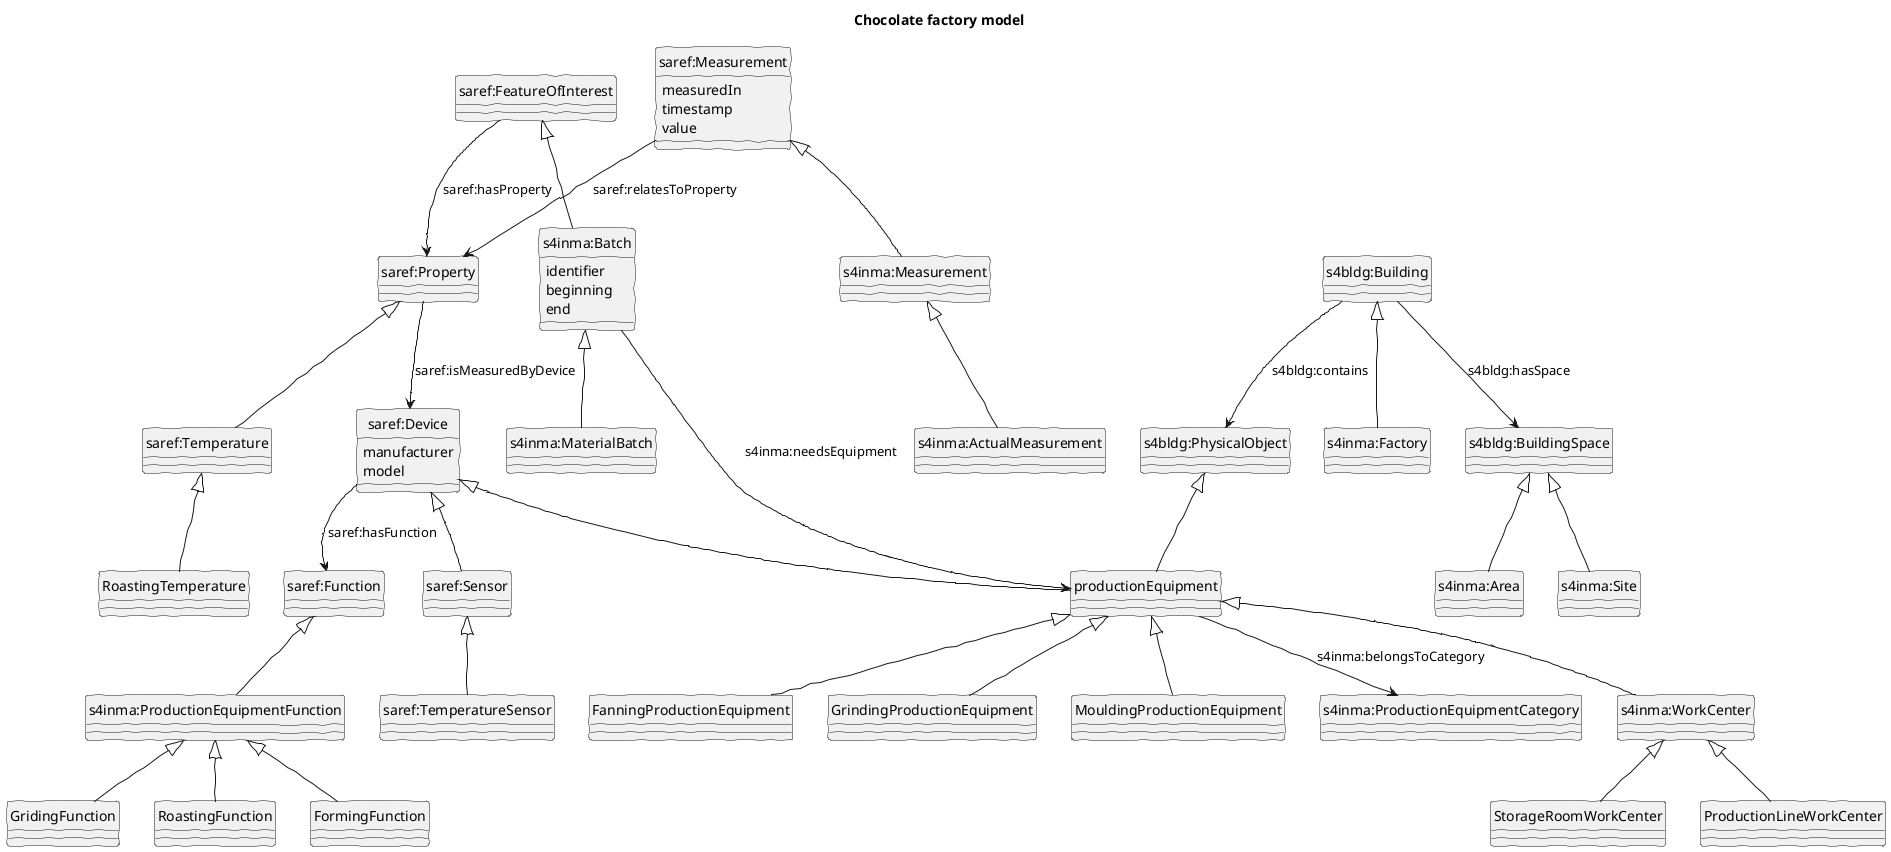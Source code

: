 @startuml 

title Chocolate factory model

hide circle
skinparam handwritten true
skinparam useBetaStyle true

class "s4bldg:PhysicalObject" as physicalObject
class "s4bldg:BuildingSpace" as space
class "s4bldg:Building" as building

class "s4inma:Factory" as factory
building <|-- factory
building --> space : s4bldg:hasSpace

class "s4inma:Site" as site
class "s4inma:Area" as area
space <|-- site
space <|-- area

building --> physicalObject : s4bldg:contains

class "saref:Device" as device {
    manufacturer
    model
}
class "saref:Function" as function
device --> function : saref:hasFunction

class "saref:Sensor" as sensor
class "saref:TemperatureSensor" as temperatureSensor
device <|-- sensor
sensor <|-- temperatureSensor

class "s4inma:WorkCenter" as workCenter
class "ProductionLineWorkCenter" as line
class "StorageRoomWorkCenter" as store

physicalObject <|-- productionEquipment
device <|-- productionEquipment
productionEquipment <|-- workCenter
workCenter <|-- line
workCenter <|-- store

class "s4inma:ProductionEquipment" as productionEquipment
class "FanningProductionEquipment" as fan
class "GrindingProductionEquipment" as grinder
class "MouldingProductionEquipment" as mould

productionEquipment <|-- fan
productionEquipment <|-- grinder
productionEquipment <|-- mould

class "s4inma:ProductionEquipmentFunction" as productionEquipmentFunction
function <|-- productionEquipmentFunction

class "s4inma:ProductionEquipmentCategory" as productionEquipmentCategory
productionEquipment --> productionEquipmentCategory : s4inma:belongsToCategory

' actual features of interest (that have measurements) are batches

class FormingFunction
class GridingFunction
class RoastingFunction

productionEquipmentFunction <|-- FormingFunction
productionEquipmentFunction <|-- GridingFunction
productionEquipmentFunction <|-- RoastingFunction

class "saref:FeatureOfInterest" as feature
class "s4inma:Batch" as batch {
    identifier
    beginning
    end
}
class "s4inma:MaterialBatch" as materialBatch
feature <|-- batch
batch <|-- materialBatch
batch --> productionEquipment : s4inma:needsEquipment

class "saref:Property" as property
class "saref:Temperature" as temperature
class "RoastingTemperature" as roastingTemperature
property <|-- temperature
temperature <|-- roastingTemperature
feature --> property : saref:hasProperty
property --> device : saref:isMeasuredByDevice

class "saref:Measurement" as measurement {
    measuredIn
    timestamp
    value
}
class "s4inma:Measurement" as inmaMeasurement
class "s4inma:ActualMeasurement" as actualMeasurement
measurement <|-- inmaMeasurement
inmaMeasurement <|-- actualMeasurement
measurement --> property : saref:relatesToProperty

@enduml